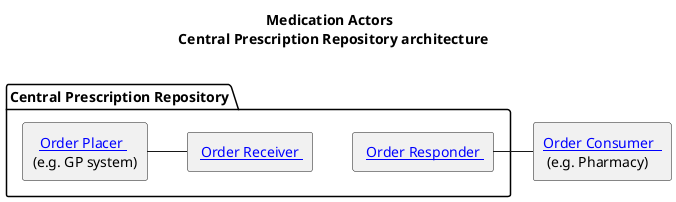 @startuml
skinparam linetype ortho
skinparam linetype polyline

title Medication Actors \n Central Prescription Repository architecture\n


Package "Central Prescription Repository" {
agent "  [[actors-transactions.html#order-placer Order Placer ]]\n(e.g. GP system)" as orderplacer 
agent " [[actors-transactions.html#order-receiver Order Receiver ]]" as orderreceiver 
agent " [[actors-transactions.html#order-receiver Order Responder ]]" as orderresponder 
}
agent "[[actors-transactions.html#OrderConsumer Order Consumer  ]]\n (e.g. Pharmacy)" as OrderConsumer 


'agent "[[actors_and_transactions.html#dipensereceiver Dispense Receiver]]" as dispensereceiver
'agent "[[actors_and_transactions.html#dipenseresponder Dispense Responder]]" as dispenseresponder 


orderplacer -r- orderreceiver : " "
orderreceiver -[hidden]r-> orderresponder :" "



orderresponder -r- OrderConsumer: " "


@enduml